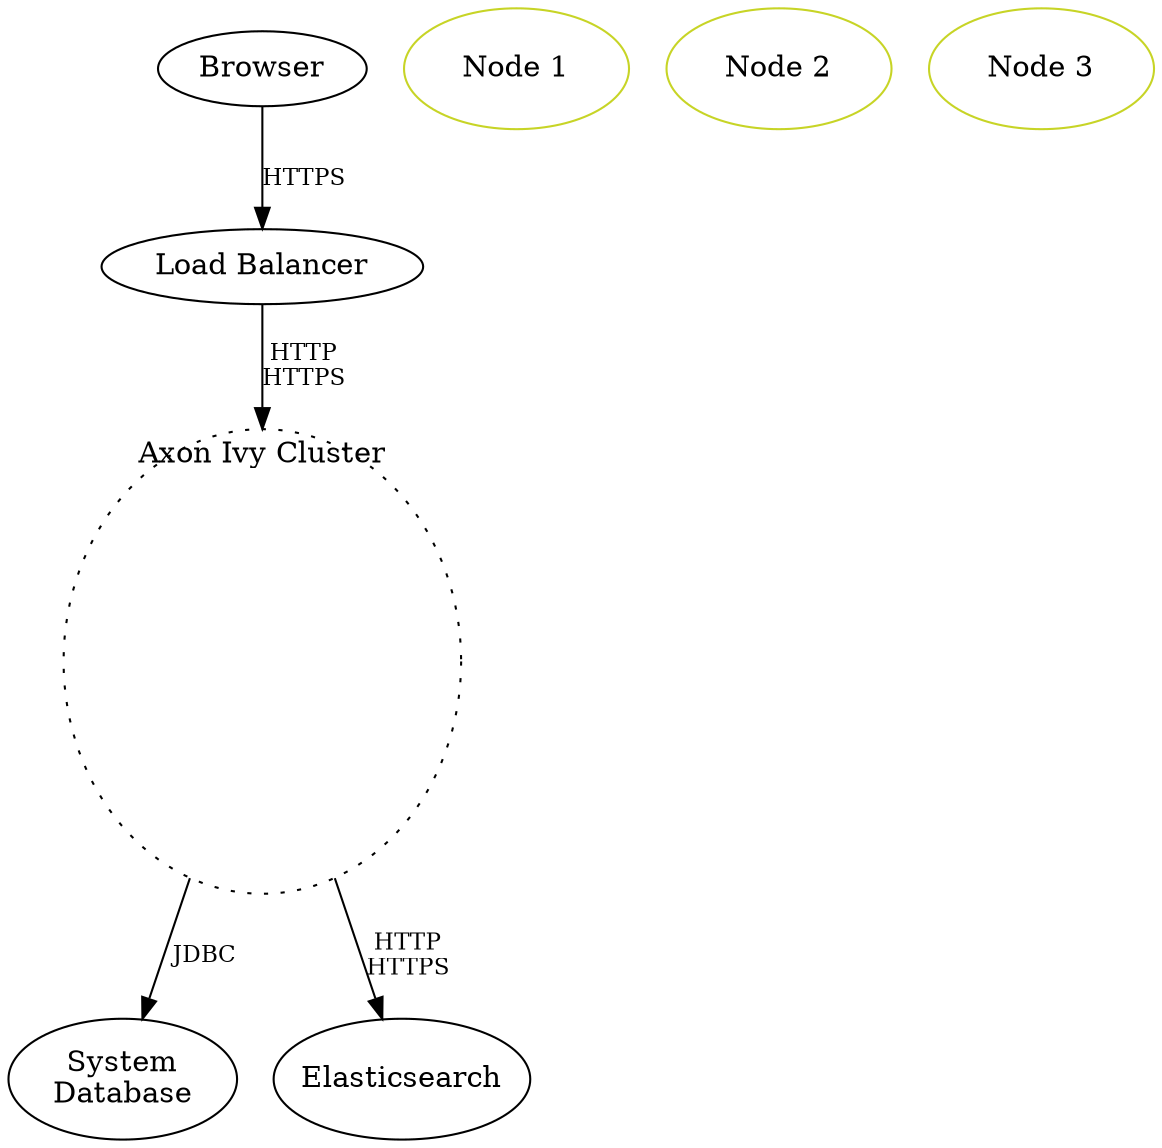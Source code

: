 
digraph overview {
  browser [ label="Browser", pos = "0,2.5!", width=1];

  loadbalancer [ label="Load Balancer",pos = "2.25,2.5!" width="1.5"];
 
  cluster [ label="Axon Ivy Cluster",pos = "5.4,2.5!" width=1.8 height=3.1 style="dotted" fontcolor="black" labelloc="t"];
  engine1 [label="Node 1", pos="5.4,3.2!", height="0.8", width="1.5", color="#C7D426", fontcolor="black"];
  engine2 [label="Node 2", pos="5.4,2.3!", height="0.8", width="1.5", color="#C7D426", fontcolor="black"];
  engine3 [label="Node 3", pos="5.4,1.4!", height="0.8", width="1.5", color="#C7D426", fontcolor="black"];
  
  systemdb [ label="System\nDatabase", pos="8,3.2!" width="1.5" height="0.8"]
  elasticsearch [ label="Elasticsearch", pos="8,1.4!" width="1.5" height="0.8"]

  browser -> loadbalancer [label="HTTPS" fontsize=11];
  loadbalancer -> cluster [label="HTTP\nHTTPS" fontsize=11];
  
  cluster -> systemdb [label="JDBC" fontsize=11];
  cluster -> elasticsearch [label="HTTP\nHTTPS" fontsize=11];
}
